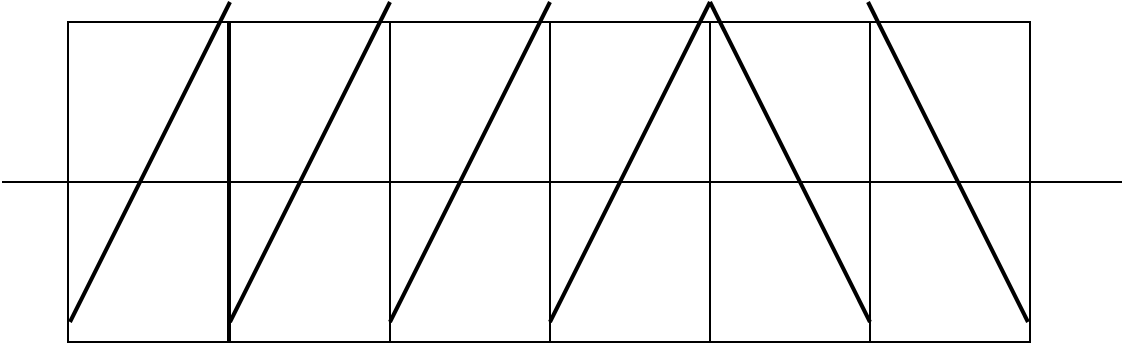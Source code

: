 <mxfile version="24.4.15" type="github">
  <diagram name="第 1 页" id="K03xUYpfyMEb_Ifnkir4">
    <mxGraphModel dx="688" dy="579" grid="1" gridSize="10" guides="1" tooltips="1" connect="1" arrows="1" fold="1" page="1" pageScale="1" pageWidth="827" pageHeight="1169" math="0" shadow="0">
      <root>
        <mxCell id="0" />
        <mxCell id="1" parent="0" />
        <mxCell id="KkEfUCHIOCfM9m_zTAL1-8" value="" style="group;strokeColor=none;strokeWidth=2;" vertex="1" connectable="0" parent="1">
          <mxGeometry x="194" y="30" width="479" height="160" as="geometry" />
        </mxCell>
        <mxCell id="KkEfUCHIOCfM9m_zTAL1-1" value="" style="endArrow=none;html=1;rounded=0;strokeColor=default;strokeWidth=2;" edge="1" parent="KkEfUCHIOCfM9m_zTAL1-8">
          <mxGeometry width="50" height="50" relative="1" as="geometry">
            <mxPoint y="160" as="sourcePoint" />
            <mxPoint x="80" as="targetPoint" />
          </mxGeometry>
        </mxCell>
        <mxCell id="KkEfUCHIOCfM9m_zTAL1-2" value="" style="endArrow=none;html=1;rounded=0;strokeColor=default;strokeWidth=2;" edge="1" parent="KkEfUCHIOCfM9m_zTAL1-8">
          <mxGeometry width="50" height="50" relative="1" as="geometry">
            <mxPoint x="80" y="160" as="sourcePoint" />
            <mxPoint x="160" as="targetPoint" />
          </mxGeometry>
        </mxCell>
        <mxCell id="KkEfUCHIOCfM9m_zTAL1-3" value="" style="endArrow=none;html=1;rounded=0;strokeColor=default;strokeWidth=2;" edge="1" parent="KkEfUCHIOCfM9m_zTAL1-8">
          <mxGeometry width="50" height="50" relative="1" as="geometry">
            <mxPoint x="160" y="160" as="sourcePoint" />
            <mxPoint x="240" as="targetPoint" />
          </mxGeometry>
        </mxCell>
        <mxCell id="KkEfUCHIOCfM9m_zTAL1-4" value="" style="endArrow=none;html=1;rounded=0;strokeColor=default;strokeWidth=2;" edge="1" parent="KkEfUCHIOCfM9m_zTAL1-8">
          <mxGeometry width="50" height="50" relative="1" as="geometry">
            <mxPoint x="240" y="160" as="sourcePoint" />
            <mxPoint x="320" as="targetPoint" />
          </mxGeometry>
        </mxCell>
        <mxCell id="KkEfUCHIOCfM9m_zTAL1-5" value="" style="endArrow=none;html=1;rounded=0;strokeColor=default;strokeWidth=2;" edge="1" parent="KkEfUCHIOCfM9m_zTAL1-8">
          <mxGeometry width="50" height="50" relative="1" as="geometry">
            <mxPoint x="400" y="160" as="sourcePoint" />
            <mxPoint x="320" as="targetPoint" />
          </mxGeometry>
        </mxCell>
        <mxCell id="KkEfUCHIOCfM9m_zTAL1-6" value="" style="endArrow=none;html=1;rounded=0;strokeColor=default;strokeWidth=2;" edge="1" parent="KkEfUCHIOCfM9m_zTAL1-8">
          <mxGeometry width="50" height="50" relative="1" as="geometry">
            <mxPoint x="479" y="160" as="sourcePoint" />
            <mxPoint x="399" as="targetPoint" />
          </mxGeometry>
        </mxCell>
        <mxCell id="KkEfUCHIOCfM9m_zTAL1-16" value="" style="group" vertex="1" connectable="0" parent="1">
          <mxGeometry x="194" y="40" width="480" height="160" as="geometry" />
        </mxCell>
        <mxCell id="KkEfUCHIOCfM9m_zTAL1-9" value="" style="rounded=0;whiteSpace=wrap;html=1;fillColor=none;" vertex="1" parent="KkEfUCHIOCfM9m_zTAL1-16">
          <mxGeometry x="-1" width="80" height="160" as="geometry" />
        </mxCell>
        <mxCell id="KkEfUCHIOCfM9m_zTAL1-11" value="" style="rounded=0;whiteSpace=wrap;html=1;fillColor=none;" vertex="1" parent="KkEfUCHIOCfM9m_zTAL1-16">
          <mxGeometry x="80" width="80" height="160" as="geometry" />
        </mxCell>
        <mxCell id="KkEfUCHIOCfM9m_zTAL1-12" value="" style="rounded=0;whiteSpace=wrap;html=1;fillColor=none;" vertex="1" parent="KkEfUCHIOCfM9m_zTAL1-16">
          <mxGeometry x="160" width="80" height="160" as="geometry" />
        </mxCell>
        <mxCell id="KkEfUCHIOCfM9m_zTAL1-13" value="" style="rounded=0;whiteSpace=wrap;html=1;fillColor=none;" vertex="1" parent="KkEfUCHIOCfM9m_zTAL1-16">
          <mxGeometry x="240" width="80" height="160" as="geometry" />
        </mxCell>
        <mxCell id="KkEfUCHIOCfM9m_zTAL1-14" value="" style="rounded=0;whiteSpace=wrap;html=1;fillColor=none;" vertex="1" parent="KkEfUCHIOCfM9m_zTAL1-16">
          <mxGeometry x="320" width="80" height="160" as="geometry" />
        </mxCell>
        <mxCell id="KkEfUCHIOCfM9m_zTAL1-15" value="" style="rounded=0;whiteSpace=wrap;html=1;fillColor=none;" vertex="1" parent="KkEfUCHIOCfM9m_zTAL1-16">
          <mxGeometry x="400" width="80" height="160" as="geometry" />
        </mxCell>
        <mxCell id="KkEfUCHIOCfM9m_zTAL1-20" value="" style="endArrow=none;html=1;rounded=0;" edge="1" parent="1">
          <mxGeometry width="50" height="50" relative="1" as="geometry">
            <mxPoint x="160" y="120" as="sourcePoint" />
            <mxPoint x="720" y="120" as="targetPoint" />
          </mxGeometry>
        </mxCell>
      </root>
    </mxGraphModel>
  </diagram>
</mxfile>
